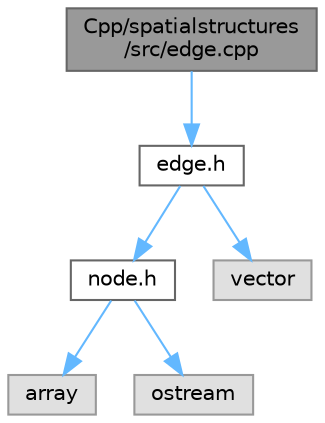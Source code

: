 digraph "Cpp/spatialstructures/src/edge.cpp"
{
 // LATEX_PDF_SIZE
  bgcolor="transparent";
  edge [fontname=Helvetica,fontsize=10,labelfontname=Helvetica,labelfontsize=10];
  node [fontname=Helvetica,fontsize=10,shape=box,height=0.2,width=0.4];
  Node1 [label="Cpp/spatialstructures\l/src/edge.cpp",height=0.2,width=0.4,color="gray40", fillcolor="grey60", style="filled", fontcolor="black",tooltip="Contains implementation for the Edge structure."];
  Node1 -> Node2 [color="steelblue1",style="solid"];
  Node2 [label="edge.h",height=0.2,width=0.4,color="grey40", fillcolor="white", style="filled",URL="$a00263.html",tooltip="Contains definitions for the Edge structure."];
  Node2 -> Node3 [color="steelblue1",style="solid"];
  Node3 [label="node.h",height=0.2,width=0.4,color="grey40", fillcolor="white", style="filled",URL="$a00275.html",tooltip="Contains definitions for the Node structure."];
  Node3 -> Node4 [color="steelblue1",style="solid"];
  Node4 [label="array",height=0.2,width=0.4,color="grey60", fillcolor="#E0E0E0", style="filled",tooltip=" "];
  Node3 -> Node5 [color="steelblue1",style="solid"];
  Node5 [label="ostream",height=0.2,width=0.4,color="grey60", fillcolor="#E0E0E0", style="filled",tooltip=" "];
  Node2 -> Node6 [color="steelblue1",style="solid"];
  Node6 [label="vector",height=0.2,width=0.4,color="grey60", fillcolor="#E0E0E0", style="filled",tooltip=" "];
}
